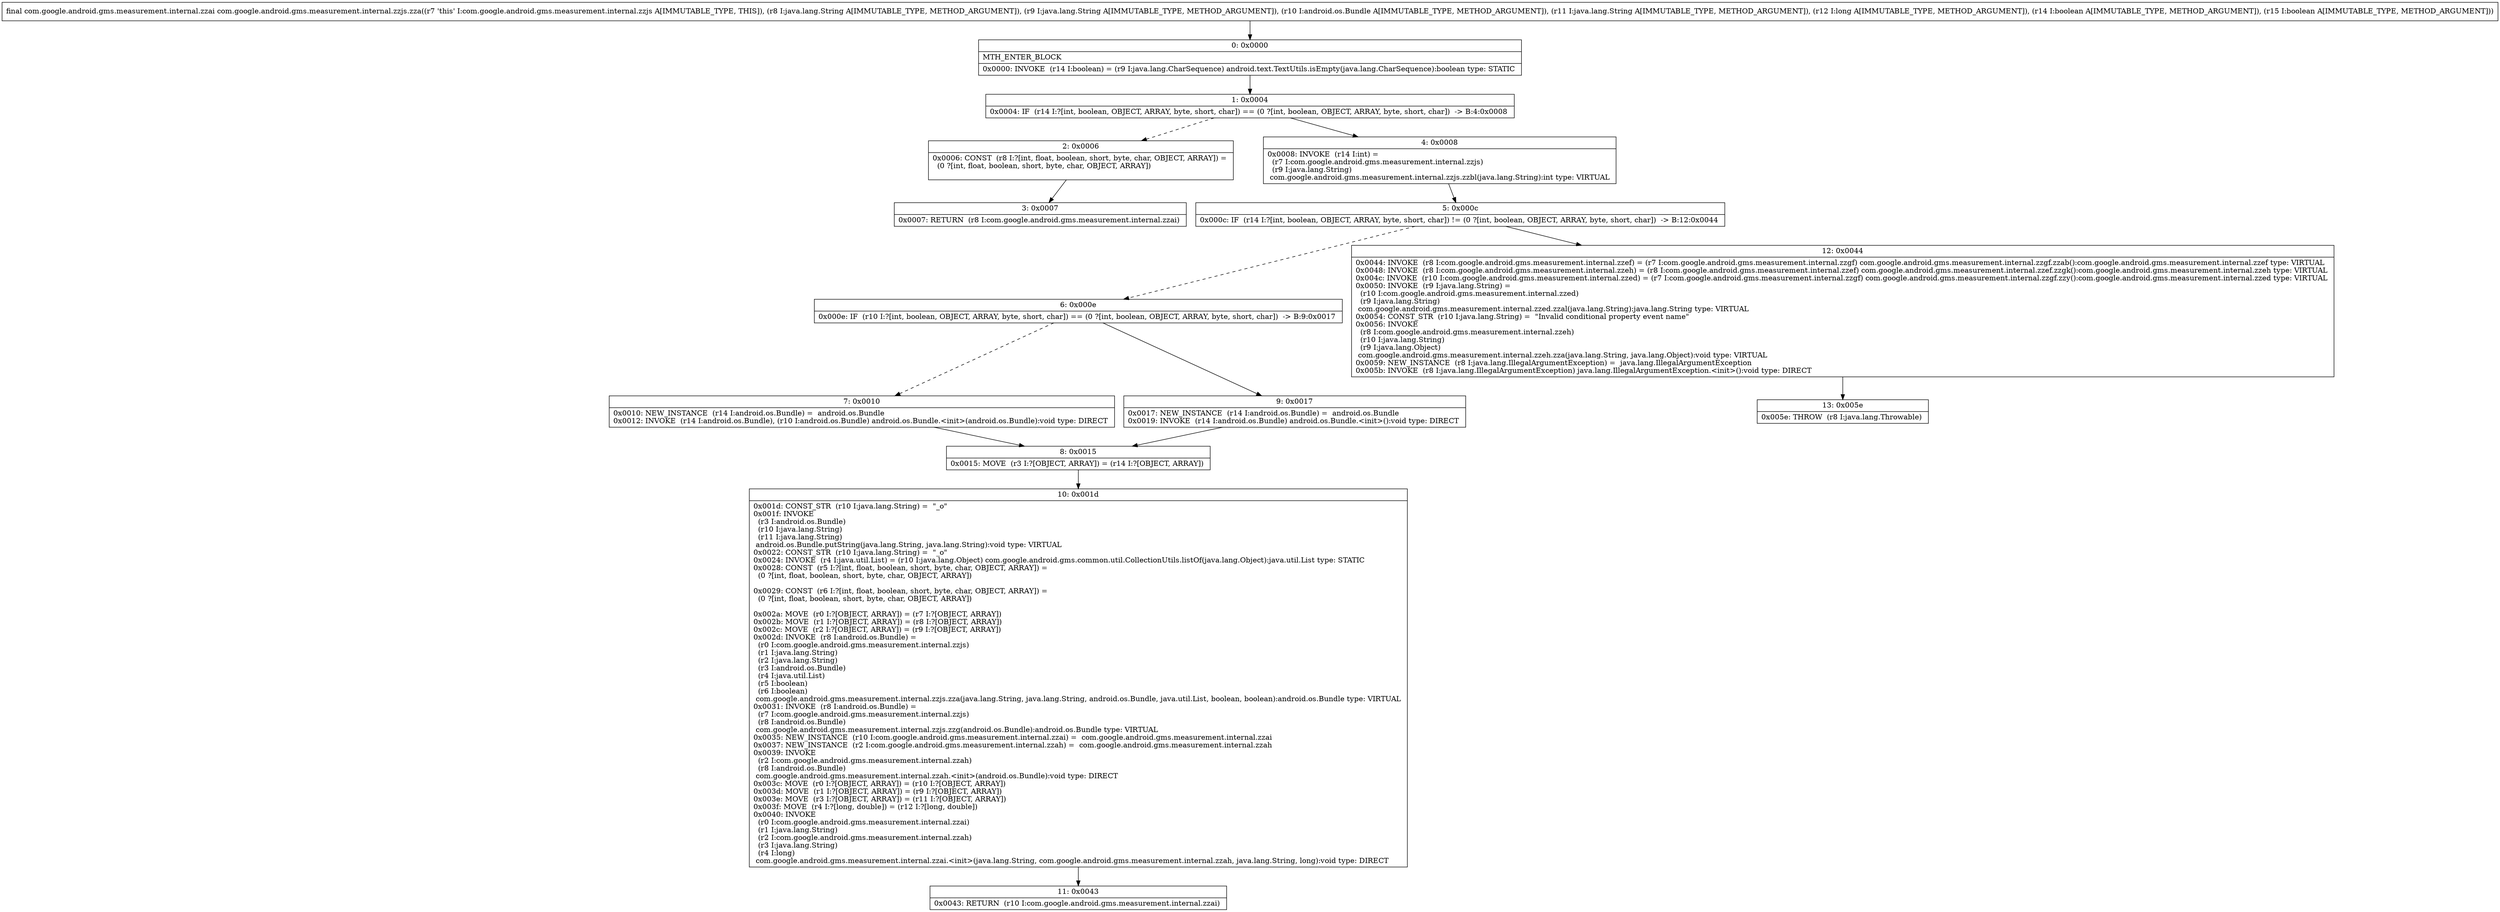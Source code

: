 digraph "CFG forcom.google.android.gms.measurement.internal.zzjs.zza(Ljava\/lang\/String;Ljava\/lang\/String;Landroid\/os\/Bundle;Ljava\/lang\/String;JZZ)Lcom\/google\/android\/gms\/measurement\/internal\/zzai;" {
Node_0 [shape=record,label="{0\:\ 0x0000|MTH_ENTER_BLOCK\l|0x0000: INVOKE  (r14 I:boolean) = (r9 I:java.lang.CharSequence) android.text.TextUtils.isEmpty(java.lang.CharSequence):boolean type: STATIC \l}"];
Node_1 [shape=record,label="{1\:\ 0x0004|0x0004: IF  (r14 I:?[int, boolean, OBJECT, ARRAY, byte, short, char]) == (0 ?[int, boolean, OBJECT, ARRAY, byte, short, char])  \-\> B:4:0x0008 \l}"];
Node_2 [shape=record,label="{2\:\ 0x0006|0x0006: CONST  (r8 I:?[int, float, boolean, short, byte, char, OBJECT, ARRAY]) = \l  (0 ?[int, float, boolean, short, byte, char, OBJECT, ARRAY])\l \l}"];
Node_3 [shape=record,label="{3\:\ 0x0007|0x0007: RETURN  (r8 I:com.google.android.gms.measurement.internal.zzai) \l}"];
Node_4 [shape=record,label="{4\:\ 0x0008|0x0008: INVOKE  (r14 I:int) = \l  (r7 I:com.google.android.gms.measurement.internal.zzjs)\l  (r9 I:java.lang.String)\l com.google.android.gms.measurement.internal.zzjs.zzbl(java.lang.String):int type: VIRTUAL \l}"];
Node_5 [shape=record,label="{5\:\ 0x000c|0x000c: IF  (r14 I:?[int, boolean, OBJECT, ARRAY, byte, short, char]) != (0 ?[int, boolean, OBJECT, ARRAY, byte, short, char])  \-\> B:12:0x0044 \l}"];
Node_6 [shape=record,label="{6\:\ 0x000e|0x000e: IF  (r10 I:?[int, boolean, OBJECT, ARRAY, byte, short, char]) == (0 ?[int, boolean, OBJECT, ARRAY, byte, short, char])  \-\> B:9:0x0017 \l}"];
Node_7 [shape=record,label="{7\:\ 0x0010|0x0010: NEW_INSTANCE  (r14 I:android.os.Bundle) =  android.os.Bundle \l0x0012: INVOKE  (r14 I:android.os.Bundle), (r10 I:android.os.Bundle) android.os.Bundle.\<init\>(android.os.Bundle):void type: DIRECT \l}"];
Node_8 [shape=record,label="{8\:\ 0x0015|0x0015: MOVE  (r3 I:?[OBJECT, ARRAY]) = (r14 I:?[OBJECT, ARRAY]) \l}"];
Node_9 [shape=record,label="{9\:\ 0x0017|0x0017: NEW_INSTANCE  (r14 I:android.os.Bundle) =  android.os.Bundle \l0x0019: INVOKE  (r14 I:android.os.Bundle) android.os.Bundle.\<init\>():void type: DIRECT \l}"];
Node_10 [shape=record,label="{10\:\ 0x001d|0x001d: CONST_STR  (r10 I:java.lang.String) =  \"_o\" \l0x001f: INVOKE  \l  (r3 I:android.os.Bundle)\l  (r10 I:java.lang.String)\l  (r11 I:java.lang.String)\l android.os.Bundle.putString(java.lang.String, java.lang.String):void type: VIRTUAL \l0x0022: CONST_STR  (r10 I:java.lang.String) =  \"_o\" \l0x0024: INVOKE  (r4 I:java.util.List) = (r10 I:java.lang.Object) com.google.android.gms.common.util.CollectionUtils.listOf(java.lang.Object):java.util.List type: STATIC \l0x0028: CONST  (r5 I:?[int, float, boolean, short, byte, char, OBJECT, ARRAY]) = \l  (0 ?[int, float, boolean, short, byte, char, OBJECT, ARRAY])\l \l0x0029: CONST  (r6 I:?[int, float, boolean, short, byte, char, OBJECT, ARRAY]) = \l  (0 ?[int, float, boolean, short, byte, char, OBJECT, ARRAY])\l \l0x002a: MOVE  (r0 I:?[OBJECT, ARRAY]) = (r7 I:?[OBJECT, ARRAY]) \l0x002b: MOVE  (r1 I:?[OBJECT, ARRAY]) = (r8 I:?[OBJECT, ARRAY]) \l0x002c: MOVE  (r2 I:?[OBJECT, ARRAY]) = (r9 I:?[OBJECT, ARRAY]) \l0x002d: INVOKE  (r8 I:android.os.Bundle) = \l  (r0 I:com.google.android.gms.measurement.internal.zzjs)\l  (r1 I:java.lang.String)\l  (r2 I:java.lang.String)\l  (r3 I:android.os.Bundle)\l  (r4 I:java.util.List)\l  (r5 I:boolean)\l  (r6 I:boolean)\l com.google.android.gms.measurement.internal.zzjs.zza(java.lang.String, java.lang.String, android.os.Bundle, java.util.List, boolean, boolean):android.os.Bundle type: VIRTUAL \l0x0031: INVOKE  (r8 I:android.os.Bundle) = \l  (r7 I:com.google.android.gms.measurement.internal.zzjs)\l  (r8 I:android.os.Bundle)\l com.google.android.gms.measurement.internal.zzjs.zzg(android.os.Bundle):android.os.Bundle type: VIRTUAL \l0x0035: NEW_INSTANCE  (r10 I:com.google.android.gms.measurement.internal.zzai) =  com.google.android.gms.measurement.internal.zzai \l0x0037: NEW_INSTANCE  (r2 I:com.google.android.gms.measurement.internal.zzah) =  com.google.android.gms.measurement.internal.zzah \l0x0039: INVOKE  \l  (r2 I:com.google.android.gms.measurement.internal.zzah)\l  (r8 I:android.os.Bundle)\l com.google.android.gms.measurement.internal.zzah.\<init\>(android.os.Bundle):void type: DIRECT \l0x003c: MOVE  (r0 I:?[OBJECT, ARRAY]) = (r10 I:?[OBJECT, ARRAY]) \l0x003d: MOVE  (r1 I:?[OBJECT, ARRAY]) = (r9 I:?[OBJECT, ARRAY]) \l0x003e: MOVE  (r3 I:?[OBJECT, ARRAY]) = (r11 I:?[OBJECT, ARRAY]) \l0x003f: MOVE  (r4 I:?[long, double]) = (r12 I:?[long, double]) \l0x0040: INVOKE  \l  (r0 I:com.google.android.gms.measurement.internal.zzai)\l  (r1 I:java.lang.String)\l  (r2 I:com.google.android.gms.measurement.internal.zzah)\l  (r3 I:java.lang.String)\l  (r4 I:long)\l com.google.android.gms.measurement.internal.zzai.\<init\>(java.lang.String, com.google.android.gms.measurement.internal.zzah, java.lang.String, long):void type: DIRECT \l}"];
Node_11 [shape=record,label="{11\:\ 0x0043|0x0043: RETURN  (r10 I:com.google.android.gms.measurement.internal.zzai) \l}"];
Node_12 [shape=record,label="{12\:\ 0x0044|0x0044: INVOKE  (r8 I:com.google.android.gms.measurement.internal.zzef) = (r7 I:com.google.android.gms.measurement.internal.zzgf) com.google.android.gms.measurement.internal.zzgf.zzab():com.google.android.gms.measurement.internal.zzef type: VIRTUAL \l0x0048: INVOKE  (r8 I:com.google.android.gms.measurement.internal.zzeh) = (r8 I:com.google.android.gms.measurement.internal.zzef) com.google.android.gms.measurement.internal.zzef.zzgk():com.google.android.gms.measurement.internal.zzeh type: VIRTUAL \l0x004c: INVOKE  (r10 I:com.google.android.gms.measurement.internal.zzed) = (r7 I:com.google.android.gms.measurement.internal.zzgf) com.google.android.gms.measurement.internal.zzgf.zzy():com.google.android.gms.measurement.internal.zzed type: VIRTUAL \l0x0050: INVOKE  (r9 I:java.lang.String) = \l  (r10 I:com.google.android.gms.measurement.internal.zzed)\l  (r9 I:java.lang.String)\l com.google.android.gms.measurement.internal.zzed.zzal(java.lang.String):java.lang.String type: VIRTUAL \l0x0054: CONST_STR  (r10 I:java.lang.String) =  \"Invalid conditional property event name\" \l0x0056: INVOKE  \l  (r8 I:com.google.android.gms.measurement.internal.zzeh)\l  (r10 I:java.lang.String)\l  (r9 I:java.lang.Object)\l com.google.android.gms.measurement.internal.zzeh.zza(java.lang.String, java.lang.Object):void type: VIRTUAL \l0x0059: NEW_INSTANCE  (r8 I:java.lang.IllegalArgumentException) =  java.lang.IllegalArgumentException \l0x005b: INVOKE  (r8 I:java.lang.IllegalArgumentException) java.lang.IllegalArgumentException.\<init\>():void type: DIRECT \l}"];
Node_13 [shape=record,label="{13\:\ 0x005e|0x005e: THROW  (r8 I:java.lang.Throwable) \l}"];
MethodNode[shape=record,label="{final com.google.android.gms.measurement.internal.zzai com.google.android.gms.measurement.internal.zzjs.zza((r7 'this' I:com.google.android.gms.measurement.internal.zzjs A[IMMUTABLE_TYPE, THIS]), (r8 I:java.lang.String A[IMMUTABLE_TYPE, METHOD_ARGUMENT]), (r9 I:java.lang.String A[IMMUTABLE_TYPE, METHOD_ARGUMENT]), (r10 I:android.os.Bundle A[IMMUTABLE_TYPE, METHOD_ARGUMENT]), (r11 I:java.lang.String A[IMMUTABLE_TYPE, METHOD_ARGUMENT]), (r12 I:long A[IMMUTABLE_TYPE, METHOD_ARGUMENT]), (r14 I:boolean A[IMMUTABLE_TYPE, METHOD_ARGUMENT]), (r15 I:boolean A[IMMUTABLE_TYPE, METHOD_ARGUMENT])) }"];
MethodNode -> Node_0;
Node_0 -> Node_1;
Node_1 -> Node_2[style=dashed];
Node_1 -> Node_4;
Node_2 -> Node_3;
Node_4 -> Node_5;
Node_5 -> Node_6[style=dashed];
Node_5 -> Node_12;
Node_6 -> Node_7[style=dashed];
Node_6 -> Node_9;
Node_7 -> Node_8;
Node_8 -> Node_10;
Node_9 -> Node_8;
Node_10 -> Node_11;
Node_12 -> Node_13;
}

